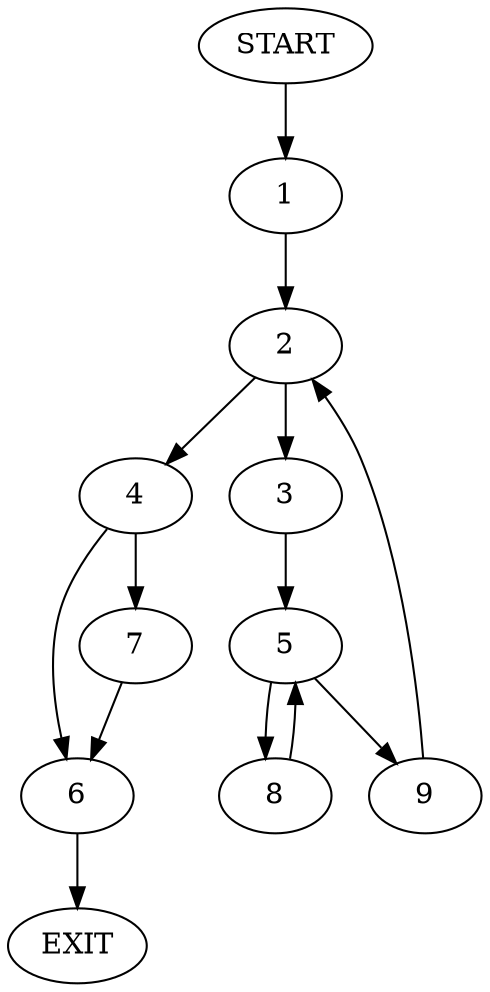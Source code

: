digraph {
0 [label="START"]
10 [label="EXIT"]
0 -> 1
1 -> 2
2 -> 3
2 -> 4
3 -> 5
4 -> 6
4 -> 7
5 -> 8
5 -> 9
8 -> 5
9 -> 2
6 -> 10
7 -> 6
}
